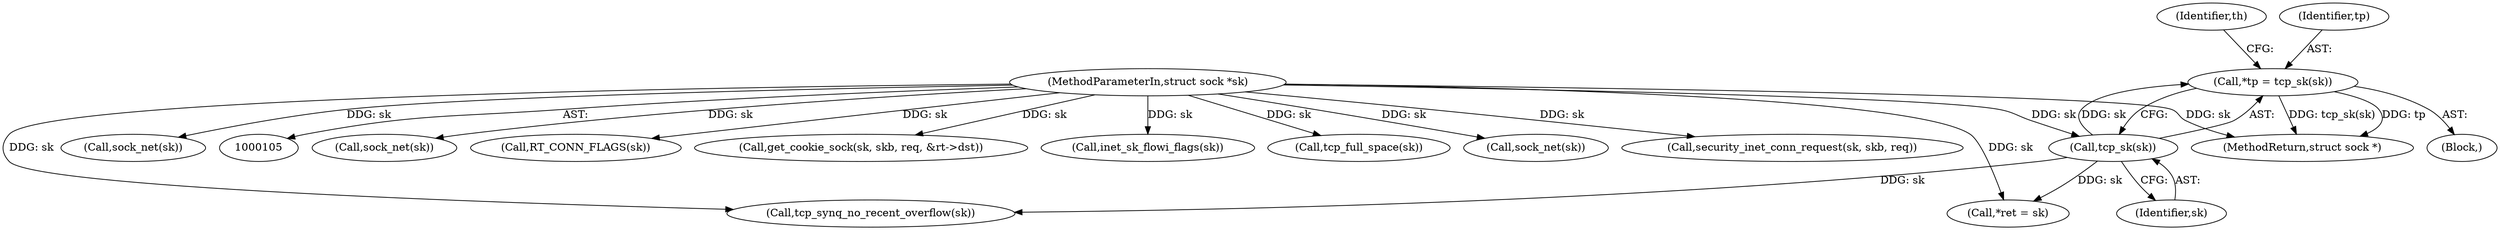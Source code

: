 digraph "0_linux_f6d8bd051c391c1c0458a30b2a7abcd939329259_28@pointer" {
"1000115" [label="(Call,*tp = tcp_sk(sk))"];
"1000117" [label="(Call,tcp_sk(sk))"];
"1000106" [label="(MethodParameterIn,struct sock *sk)"];
"1000173" [label="(Call,sock_net(sk))"];
"1000109" [label="(Block,)"];
"1000385" [label="(Call,RT_CONN_FLAGS(sk))"];
"1000106" [label="(MethodParameterIn,struct sock *sk)"];
"1000469" [label="(Call,get_cookie_sock(sk, skb, req, &rt->dst))"];
"1000117" [label="(Call,tcp_sk(sk))"];
"1000118" [label="(Identifier,sk)"];
"1000389" [label="(Call,inet_sk_flowi_flags(sk))"];
"1000438" [label="(Call,tcp_full_space(sk))"];
"1000168" [label="(Call,sock_net(sk))"];
"1000358" [label="(Call,security_inet_conn_request(sk, skb, req))"];
"1000121" [label="(Identifier,th)"];
"1000157" [label="(Call,tcp_synq_no_recent_overflow(sk))"];
"1000420" [label="(Call,sock_net(sk))"];
"1000116" [label="(Identifier,tp)"];
"1000134" [label="(Call,*ret = sk)"];
"1000480" [label="(MethodReturn,struct sock *)"];
"1000115" [label="(Call,*tp = tcp_sk(sk))"];
"1000115" -> "1000109"  [label="AST: "];
"1000115" -> "1000117"  [label="CFG: "];
"1000116" -> "1000115"  [label="AST: "];
"1000117" -> "1000115"  [label="AST: "];
"1000121" -> "1000115"  [label="CFG: "];
"1000115" -> "1000480"  [label="DDG: tcp_sk(sk)"];
"1000115" -> "1000480"  [label="DDG: tp"];
"1000117" -> "1000115"  [label="DDG: sk"];
"1000117" -> "1000118"  [label="CFG: "];
"1000118" -> "1000117"  [label="AST: "];
"1000106" -> "1000117"  [label="DDG: sk"];
"1000117" -> "1000134"  [label="DDG: sk"];
"1000117" -> "1000157"  [label="DDG: sk"];
"1000106" -> "1000105"  [label="AST: "];
"1000106" -> "1000480"  [label="DDG: sk"];
"1000106" -> "1000134"  [label="DDG: sk"];
"1000106" -> "1000157"  [label="DDG: sk"];
"1000106" -> "1000168"  [label="DDG: sk"];
"1000106" -> "1000173"  [label="DDG: sk"];
"1000106" -> "1000358"  [label="DDG: sk"];
"1000106" -> "1000385"  [label="DDG: sk"];
"1000106" -> "1000389"  [label="DDG: sk"];
"1000106" -> "1000420"  [label="DDG: sk"];
"1000106" -> "1000438"  [label="DDG: sk"];
"1000106" -> "1000469"  [label="DDG: sk"];
}
